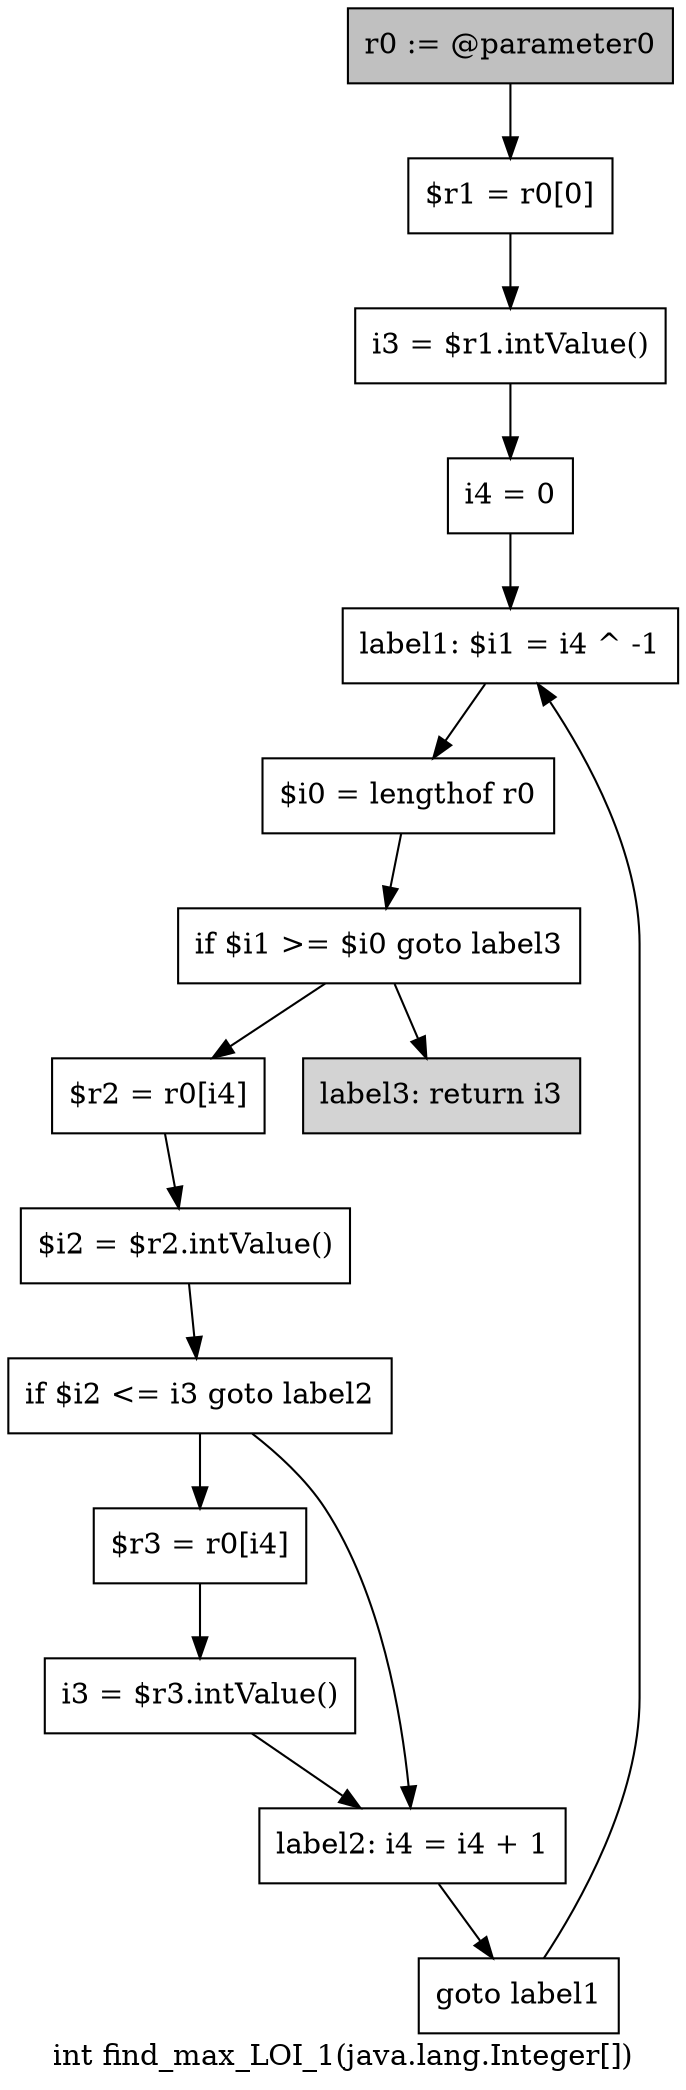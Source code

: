 digraph "int find_max_LOI_1(java.lang.Integer[])" {
    label="int find_max_LOI_1(java.lang.Integer[])";
    node [shape=box];
    "0" [style=filled,fillcolor=gray,label="r0 := @parameter0",];
    "1" [label="$r1 = r0[0]",];
    "0"->"1";
    "2" [label="i3 = $r1.intValue()",];
    "1"->"2";
    "3" [label="i4 = 0",];
    "2"->"3";
    "4" [label="label1: $i1 = i4 ^ -1",];
    "3"->"4";
    "5" [label="$i0 = lengthof r0",];
    "4"->"5";
    "6" [label="if $i1 >= $i0 goto label3",];
    "5"->"6";
    "7" [label="$r2 = r0[i4]",];
    "6"->"7";
    "14" [style=filled,fillcolor=lightgray,label="label3: return i3",];
    "6"->"14";
    "8" [label="$i2 = $r2.intValue()",];
    "7"->"8";
    "9" [label="if $i2 <= i3 goto label2",];
    "8"->"9";
    "10" [label="$r3 = r0[i4]",];
    "9"->"10";
    "12" [label="label2: i4 = i4 + 1",];
    "9"->"12";
    "11" [label="i3 = $r3.intValue()",];
    "10"->"11";
    "11"->"12";
    "13" [label="goto label1",];
    "12"->"13";
    "13"->"4";
}
